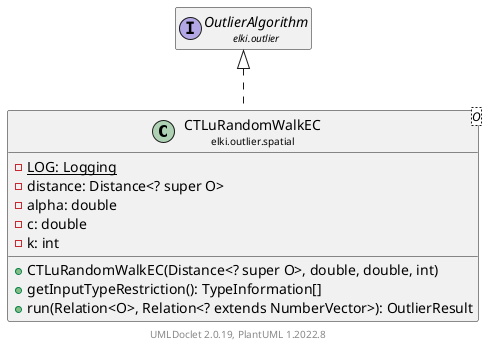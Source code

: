 @startuml
    remove .*\.(Instance|Par|Parameterizer|Factory)$
    set namespaceSeparator none
    hide empty fields
    hide empty methods

    class "<size:14>CTLuRandomWalkEC\n<size:10>elki.outlier.spatial" as elki.outlier.spatial.CTLuRandomWalkEC<O> [[CTLuRandomWalkEC.html]] {
        {static} -LOG: Logging
        -distance: Distance<? super O>
        -alpha: double
        -c: double
        -k: int
        +CTLuRandomWalkEC(Distance<? super O>, double, double, int)
        +getInputTypeRestriction(): TypeInformation[]
        +run(Relation<O>, Relation<? extends NumberVector>): OutlierResult
    }

    interface "<size:14>OutlierAlgorithm\n<size:10>elki.outlier" as elki.outlier.OutlierAlgorithm [[../OutlierAlgorithm.html]]
    class "<size:14>CTLuRandomWalkEC.Par\n<size:10>elki.outlier.spatial" as elki.outlier.spatial.CTLuRandomWalkEC.Par<O>

    elki.outlier.OutlierAlgorithm <|.. elki.outlier.spatial.CTLuRandomWalkEC
    elki.outlier.spatial.CTLuRandomWalkEC +-- elki.outlier.spatial.CTLuRandomWalkEC.Par

    center footer UMLDoclet 2.0.19, PlantUML 1.2022.8
@enduml
